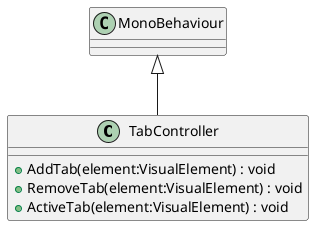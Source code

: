 @startuml
class TabController {
    + AddTab(element:VisualElement) : void
    + RemoveTab(element:VisualElement) : void
    + ActiveTab(element:VisualElement) : void
}
MonoBehaviour <|-- TabController
@enduml

